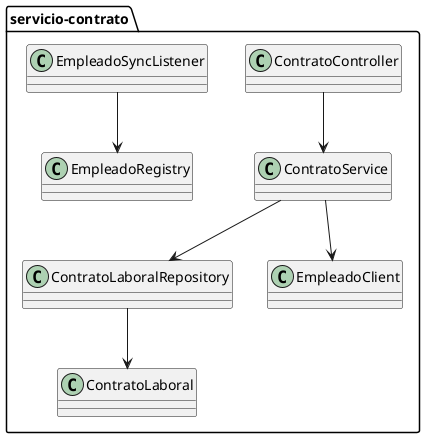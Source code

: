 @startuml
package "servicio-contrato" {
  class ContratoController
  class ContratoService
  class ContratoLaboral
  class ContratoLaboralRepository
  class EmpleadoClient
  class EmpleadoRegistry
  class EmpleadoSyncListener
  ContratoController --> ContratoService
  ContratoService --> ContratoLaboralRepository
  ContratoService --> EmpleadoClient
  EmpleadoSyncListener --> EmpleadoRegistry
  ContratoLaboralRepository --> ContratoLaboral
}
@enduml
